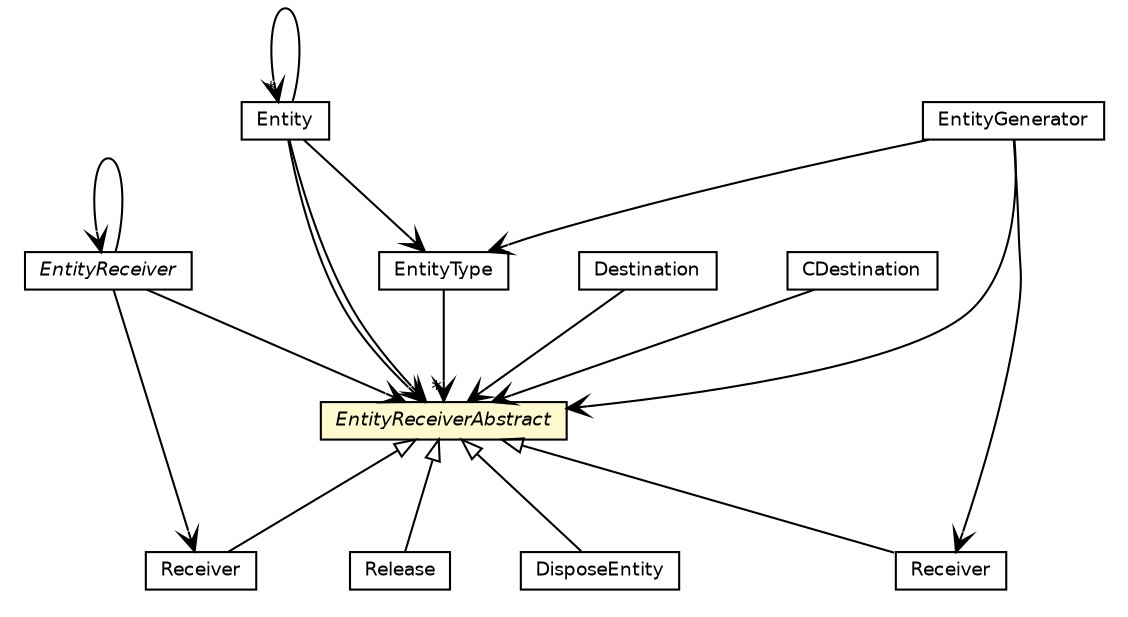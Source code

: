 #!/usr/local/bin/dot
#
# Class diagram 
# Generated by UMLGraph version 5.4 (http://www.umlgraph.org/)
#

digraph G {
	edge [fontname="Helvetica",fontsize=10,labelfontname="Helvetica",labelfontsize=10];
	node [fontname="Helvetica",fontsize=10,shape=plaintext];
	nodesep=0.25;
	ranksep=0.5;
	// jsl.modeling.elements.resource.SQSRWorkStation.Release
	c76146 [label=<<table title="jsl.modeling.elements.resource.SQSRWorkStation.Release" border="0" cellborder="1" cellspacing="0" cellpadding="2" port="p" href="./SQSRWorkStation.Release.html">
		<tr><td><table border="0" cellspacing="0" cellpadding="1">
<tr><td align="center" balign="center"> Release </td></tr>
		</table></td></tr>
		</table>>, URL="./SQSRWorkStation.Release.html", fontname="Helvetica", fontcolor="black", fontsize=9.0];
	// jsl.modeling.elements.resource.EntityType
	c76186 [label=<<table title="jsl.modeling.elements.resource.EntityType" border="0" cellborder="1" cellspacing="0" cellpadding="2" port="p" href="./EntityType.html">
		<tr><td><table border="0" cellspacing="0" cellpadding="1">
<tr><td align="center" balign="center"> EntityType </td></tr>
		</table></td></tr>
		</table>>, URL="./EntityType.html", fontname="Helvetica", fontcolor="black", fontsize=9.0];
	// jsl.modeling.elements.resource.EntityType.Destination
	c76188 [label=<<table title="jsl.modeling.elements.resource.EntityType.Destination" border="0" cellborder="1" cellspacing="0" cellpadding="2" port="p" href="./EntityType.Destination.html">
		<tr><td><table border="0" cellspacing="0" cellpadding="1">
<tr><td align="center" balign="center"> Destination </td></tr>
		</table></td></tr>
		</table>>, URL="./EntityType.Destination.html", fontname="Helvetica", fontcolor="black", fontsize=9.0];
	// jsl.modeling.elements.resource.EntityType.CDestination
	c76189 [label=<<table title="jsl.modeling.elements.resource.EntityType.CDestination" border="0" cellborder="1" cellspacing="0" cellpadding="2" port="p" href="./EntityType.CDestination.html">
		<tr><td><table border="0" cellspacing="0" cellpadding="1">
<tr><td align="center" balign="center"> CDestination </td></tr>
		</table></td></tr>
		</table>>, URL="./EntityType.CDestination.html", fontname="Helvetica", fontcolor="black", fontsize=9.0];
	// jsl.modeling.elements.resource.EntityReceiverAbstract
	c76195 [label=<<table title="jsl.modeling.elements.resource.EntityReceiverAbstract" border="0" cellborder="1" cellspacing="0" cellpadding="2" port="p" bgcolor="lemonChiffon" href="./EntityReceiverAbstract.html">
		<tr><td><table border="0" cellspacing="0" cellpadding="1">
<tr><td align="center" balign="center"><font face="Helvetica-Oblique"> EntityReceiverAbstract </font></td></tr>
		</table></td></tr>
		</table>>, URL="./EntityReceiverAbstract.html", fontname="Helvetica", fontcolor="black", fontsize=9.0];
	// jsl.modeling.elements.resource.EntityReceiver
	c76196 [label=<<table title="jsl.modeling.elements.resource.EntityReceiver" border="0" cellborder="1" cellspacing="0" cellpadding="2" port="p" href="./EntityReceiver.html">
		<tr><td><table border="0" cellspacing="0" cellpadding="1">
<tr><td align="center" balign="center"><font face="Helvetica-Oblique"> EntityReceiver </font></td></tr>
		</table></td></tr>
		</table>>, URL="./EntityReceiver.html", fontname="Helvetica", fontcolor="black", fontsize=9.0];
	// jsl.modeling.elements.resource.EntityReceiver.Receiver
	c76197 [label=<<table title="jsl.modeling.elements.resource.EntityReceiver.Receiver" border="0" cellborder="1" cellspacing="0" cellpadding="2" port="p" href="./EntityReceiver.Receiver.html">
		<tr><td><table border="0" cellspacing="0" cellpadding="1">
<tr><td align="center" balign="center"> Receiver </td></tr>
		</table></td></tr>
		</table>>, URL="./EntityReceiver.Receiver.html", fontname="Helvetica", fontcolor="black", fontsize=9.0];
	// jsl.modeling.elements.resource.EntityGenerator
	c76199 [label=<<table title="jsl.modeling.elements.resource.EntityGenerator" border="0" cellborder="1" cellspacing="0" cellpadding="2" port="p" href="./EntityGenerator.html">
		<tr><td><table border="0" cellspacing="0" cellpadding="1">
<tr><td align="center" balign="center"> EntityGenerator </td></tr>
		</table></td></tr>
		</table>>, URL="./EntityGenerator.html", fontname="Helvetica", fontcolor="black", fontsize=9.0];
	// jsl.modeling.elements.resource.EntityGenerator.Receiver
	c76200 [label=<<table title="jsl.modeling.elements.resource.EntityGenerator.Receiver" border="0" cellborder="1" cellspacing="0" cellpadding="2" port="p" href="./EntityGenerator.Receiver.html">
		<tr><td><table border="0" cellspacing="0" cellpadding="1">
<tr><td align="center" balign="center"> Receiver </td></tr>
		</table></td></tr>
		</table>>, URL="./EntityGenerator.Receiver.html", fontname="Helvetica", fontcolor="black", fontsize=9.0];
	// jsl.modeling.elements.resource.Entity
	c76201 [label=<<table title="jsl.modeling.elements.resource.Entity" border="0" cellborder="1" cellspacing="0" cellpadding="2" port="p" href="./Entity.html">
		<tr><td><table border="0" cellspacing="0" cellpadding="1">
<tr><td align="center" balign="center"> Entity </td></tr>
		</table></td></tr>
		</table>>, URL="./Entity.html", fontname="Helvetica", fontcolor="black", fontsize=9.0];
	// jsl.modeling.elements.resource.DisposeEntity
	c76203 [label=<<table title="jsl.modeling.elements.resource.DisposeEntity" border="0" cellborder="1" cellspacing="0" cellpadding="2" port="p" href="./DisposeEntity.html">
		<tr><td><table border="0" cellspacing="0" cellpadding="1">
<tr><td align="center" balign="center"> DisposeEntity </td></tr>
		</table></td></tr>
		</table>>, URL="./DisposeEntity.html", fontname="Helvetica", fontcolor="black", fontsize=9.0];
	//jsl.modeling.elements.resource.SQSRWorkStation.Release extends jsl.modeling.elements.resource.EntityReceiverAbstract
	c76195:p -> c76146:p [dir=back,arrowtail=empty];
	//jsl.modeling.elements.resource.EntityReceiver.Receiver extends jsl.modeling.elements.resource.EntityReceiverAbstract
	c76195:p -> c76197:p [dir=back,arrowtail=empty];
	//jsl.modeling.elements.resource.EntityGenerator.Receiver extends jsl.modeling.elements.resource.EntityReceiverAbstract
	c76195:p -> c76200:p [dir=back,arrowtail=empty];
	//jsl.modeling.elements.resource.DisposeEntity extends jsl.modeling.elements.resource.EntityReceiverAbstract
	c76195:p -> c76203:p [dir=back,arrowtail=empty];
	// jsl.modeling.elements.resource.EntityType NAVASSOC jsl.modeling.elements.resource.EntityReceiverAbstract
	c76186:p -> c76195:p [taillabel="", label="", headlabel="*", fontname="Helvetica", fontcolor="black", fontsize=10.0, color="black", arrowhead=open];
	// jsl.modeling.elements.resource.EntityType.Destination NAVASSOC jsl.modeling.elements.resource.EntityReceiverAbstract
	c76188:p -> c76195:p [taillabel="", label="", headlabel="", fontname="Helvetica", fontcolor="black", fontsize=10.0, color="black", arrowhead=open];
	// jsl.modeling.elements.resource.EntityType.CDestination NAVASSOC jsl.modeling.elements.resource.EntityReceiverAbstract
	c76189:p -> c76195:p [taillabel="", label="", headlabel="", fontname="Helvetica", fontcolor="black", fontsize=10.0, color="black", arrowhead=open];
	// jsl.modeling.elements.resource.EntityReceiver NAVASSOC jsl.modeling.elements.resource.EntityReceiver.Receiver
	c76196:p -> c76197:p [taillabel="", label="", headlabel="", fontname="Helvetica", fontcolor="black", fontsize=10.0, color="black", arrowhead=open];
	// jsl.modeling.elements.resource.EntityReceiver NAVASSOC jsl.modeling.elements.resource.EntityReceiverAbstract
	c76196:p -> c76195:p [taillabel="", label="", headlabel="", fontname="Helvetica", fontcolor="black", fontsize=10.0, color="black", arrowhead=open];
	// jsl.modeling.elements.resource.EntityReceiver NAVASSOC jsl.modeling.elements.resource.EntityReceiver
	c76196:p -> c76196:p [taillabel="", label="", headlabel="", fontname="Helvetica", fontcolor="black", fontsize=10.0, color="black", arrowhead=open];
	// jsl.modeling.elements.resource.EntityGenerator NAVASSOC jsl.modeling.elements.resource.EntityReceiverAbstract
	c76199:p -> c76195:p [taillabel="", label="", headlabel="", fontname="Helvetica", fontcolor="black", fontsize=10.0, color="black", arrowhead=open];
	// jsl.modeling.elements.resource.EntityGenerator NAVASSOC jsl.modeling.elements.resource.EntityType
	c76199:p -> c76186:p [taillabel="", label="", headlabel="", fontname="Helvetica", fontcolor="black", fontsize=10.0, color="black", arrowhead=open];
	// jsl.modeling.elements.resource.EntityGenerator NAVASSOC jsl.modeling.elements.resource.EntityGenerator.Receiver
	c76199:p -> c76200:p [taillabel="", label="", headlabel="", fontname="Helvetica", fontcolor="black", fontsize=10.0, color="black", arrowhead=open];
	// jsl.modeling.elements.resource.Entity NAVASSOC jsl.modeling.elements.resource.EntityType
	c76201:p -> c76186:p [taillabel="", label="", headlabel="", fontname="Helvetica", fontcolor="black", fontsize=10.0, color="black", arrowhead=open];
	// jsl.modeling.elements.resource.Entity NAVASSOC jsl.modeling.elements.resource.EntityReceiverAbstract
	c76201:p -> c76195:p [taillabel="", label="", headlabel="", fontname="Helvetica", fontcolor="black", fontsize=10.0, color="black", arrowhead=open];
	// jsl.modeling.elements.resource.Entity NAVASSOC jsl.modeling.elements.resource.EntityReceiverAbstract
	c76201:p -> c76195:p [taillabel="", label="", headlabel="", fontname="Helvetica", fontcolor="black", fontsize=10.0, color="black", arrowhead=open];
	// jsl.modeling.elements.resource.Entity NAVASSOC jsl.modeling.elements.resource.Entity
	c76201:p -> c76201:p [taillabel="", label="", headlabel="*", fontname="Helvetica", fontcolor="black", fontsize=10.0, color="black", arrowhead=open];
}

